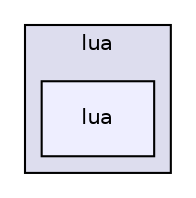 digraph "lua" {
  compound=true
  node [ fontsize="10", fontname="Helvetica"];
  edge [ labelfontsize="10", labelfontname="Helvetica"];
  subgraph clusterdir_ee6aa1c688a3b9fb588e8125e26298d2 {
    graph [ bgcolor="#ddddee", pencolor="black", label="lua" fontname="Helvetica", fontsize="10", URL="dir_ee6aa1c688a3b9fb588e8125e26298d2.html"]
  dir_7a45bb68e5d72c7f1dd10ccbad138ceb [shape=box, label="lua", style="filled", fillcolor="#eeeeff", pencolor="black", URL="dir_7a45bb68e5d72c7f1dd10ccbad138ceb.html"];
  }
}
